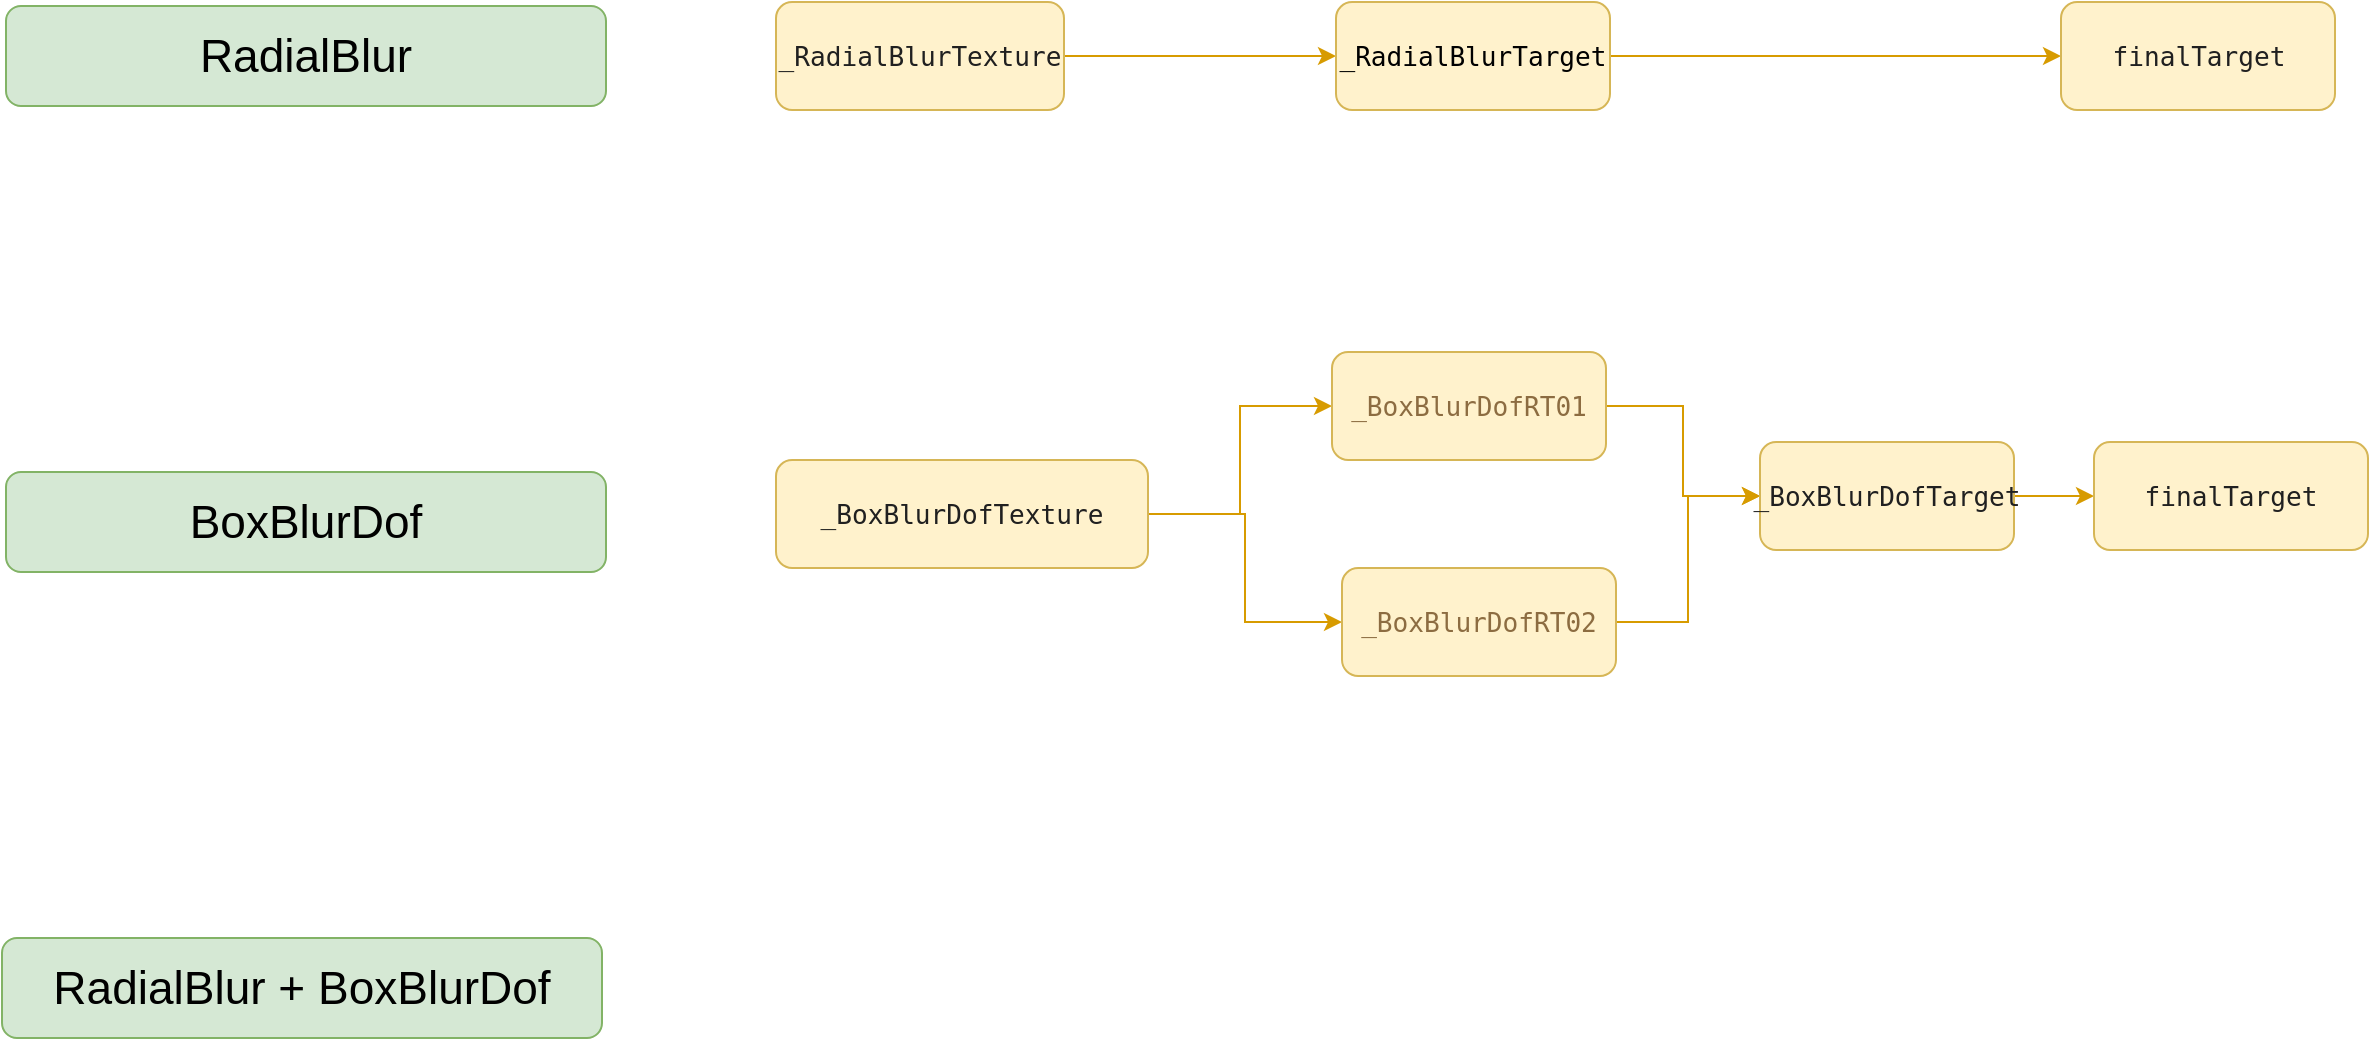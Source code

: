 <mxfile version="20.6.0" type="github">
  <diagram id="ROQpeATMPap4kOnLPtFG" name="第 1 页">
    <mxGraphModel dx="2899" dy="1082" grid="0" gridSize="10" guides="1" tooltips="1" connect="1" arrows="1" fold="1" page="0" pageScale="1" pageWidth="827" pageHeight="1169" math="0" shadow="0">
      <root>
        <mxCell id="0" />
        <mxCell id="1" parent="0" />
        <mxCell id="E92-nrNccd6m65gMIvb--3" value="&lt;font style=&quot;font-size: 23px;&quot;&gt;RadialBlur&lt;/font&gt;" style="rounded=1;whiteSpace=wrap;html=1;fillColor=#d5e8d4;strokeColor=#82b366;glass=0;sketch=0;shadow=0;flipV=1;" parent="1" vertex="1">
          <mxGeometry x="-1332" y="-9" width="300" height="50" as="geometry" />
        </mxCell>
        <mxCell id="E92-nrNccd6m65gMIvb--8" value="&lt;pre style=&quot;color: rgb(32, 32, 32); font-family: &amp;quot;JetBrains Mono&amp;quot;, monospace; font-size: 9.8pt;&quot;&gt;&lt;span style=&quot;color: rgb(0, 0, 0); font-family: Helvetica; font-size: 23px;&quot;&gt;BoxBlurDof&lt;/span&gt;&lt;br&gt;&lt;/pre&gt;" style="rounded=1;whiteSpace=wrap;html=1;fillColor=#d5e8d4;strokeColor=#82b366;glass=0;sketch=0;shadow=0;flipV=1;" parent="1" vertex="1">
          <mxGeometry x="-1332" y="224" width="300" height="50" as="geometry" />
        </mxCell>
        <mxCell id="YoJyYA68wJGh0S3YDtXZ-1" value="&lt;span style=&quot;font-size: 23px;&quot;&gt;RadialBlur +&amp;nbsp;&lt;/span&gt;&lt;span style=&quot;font-size: 23px; background-color: initial;&quot;&gt;BoxBlurDof&lt;/span&gt;&lt;span style=&quot;font-size: 23px;&quot;&gt;&lt;br&gt;&lt;/span&gt;" style="rounded=1;whiteSpace=wrap;html=1;fillColor=#d5e8d4;strokeColor=#82b366;glass=0;sketch=0;shadow=0;flipV=1;" parent="1" vertex="1">
          <mxGeometry x="-1334" y="457" width="300" height="50" as="geometry" />
        </mxCell>
        <mxCell id="6R4_YF4mNJZMCzkiA29h-5" value="" style="edgeStyle=orthogonalEdgeStyle;rounded=0;orthogonalLoop=1;jettySize=auto;html=1;fontColor=#000000;fillColor=#ffe6cc;strokeColor=#d79b00;" edge="1" parent="1" source="6R4_YF4mNJZMCzkiA29h-3" target="6R4_YF4mNJZMCzkiA29h-4">
          <mxGeometry relative="1" as="geometry" />
        </mxCell>
        <mxCell id="6R4_YF4mNJZMCzkiA29h-3" value="&lt;pre style=&quot;color: rgb(32, 32, 32); font-family: &amp;quot;JetBrains Mono&amp;quot;, monospace; font-size: 9.8pt;&quot;&gt;_RadialBlurTexture&lt;/pre&gt;" style="rounded=1;whiteSpace=wrap;html=1;fillColor=#fff2cc;strokeColor=#d6b656;glass=0;sketch=0;shadow=0;" vertex="1" parent="1">
          <mxGeometry x="-947" y="-11" width="144" height="54" as="geometry" />
        </mxCell>
        <mxCell id="6R4_YF4mNJZMCzkiA29h-19" style="edgeStyle=orthogonalEdgeStyle;orthogonalLoop=1;jettySize=auto;html=1;fontColor=#000000;rounded=0;fillColor=#ffe6cc;strokeColor=#d79b00;" edge="1" parent="1" source="6R4_YF4mNJZMCzkiA29h-4" target="6R4_YF4mNJZMCzkiA29h-16">
          <mxGeometry relative="1" as="geometry" />
        </mxCell>
        <mxCell id="6R4_YF4mNJZMCzkiA29h-4" value="&lt;pre style=&quot;font-family: &amp;quot;JetBrains Mono&amp;quot;, monospace; font-size: 9.8pt;&quot;&gt;_RadialBlurTarget&lt;/pre&gt;" style="rounded=1;whiteSpace=wrap;html=1;fillColor=#fff2cc;strokeColor=#d6b656;glass=0;sketch=0;shadow=0;" vertex="1" parent="1">
          <mxGeometry x="-667" y="-11" width="137" height="54" as="geometry" />
        </mxCell>
        <mxCell id="6R4_YF4mNJZMCzkiA29h-6" value="" style="edgeStyle=orthogonalEdgeStyle;rounded=0;orthogonalLoop=1;jettySize=auto;html=1;fontColor=#000000;fillColor=#ffe6cc;strokeColor=#d79b00;" edge="1" parent="1" source="6R4_YF4mNJZMCzkiA29h-7" target="6R4_YF4mNJZMCzkiA29h-8">
          <mxGeometry relative="1" as="geometry" />
        </mxCell>
        <mxCell id="6R4_YF4mNJZMCzkiA29h-11" style="edgeStyle=orthogonalEdgeStyle;rounded=0;orthogonalLoop=1;jettySize=auto;html=1;entryX=0;entryY=0.5;entryDx=0;entryDy=0;fontColor=#000000;fillColor=#ffe6cc;strokeColor=#d79b00;" edge="1" parent="1" source="6R4_YF4mNJZMCzkiA29h-7" target="6R4_YF4mNJZMCzkiA29h-9">
          <mxGeometry relative="1" as="geometry" />
        </mxCell>
        <mxCell id="6R4_YF4mNJZMCzkiA29h-7" value="&lt;pre style=&quot;color: rgb(32, 32, 32); font-family: &amp;quot;JetBrains Mono&amp;quot;, monospace; font-size: 9.8pt;&quot;&gt;&lt;pre style=&quot;font-family: &amp;quot;JetBrains Mono&amp;quot;, monospace; font-size: 9.8pt;&quot;&gt;_BoxBlurDofTexture&lt;/pre&gt;&lt;/pre&gt;" style="rounded=1;whiteSpace=wrap;html=1;fillColor=#fff2cc;strokeColor=#d6b656;glass=0;sketch=0;shadow=0;" vertex="1" parent="1">
          <mxGeometry x="-947" y="218" width="186" height="54" as="geometry" />
        </mxCell>
        <mxCell id="6R4_YF4mNJZMCzkiA29h-13" style="edgeStyle=orthogonalEdgeStyle;rounded=0;orthogonalLoop=1;jettySize=auto;html=1;fontColor=#000000;fillColor=#ffe6cc;strokeColor=#d79b00;" edge="1" parent="1" source="6R4_YF4mNJZMCzkiA29h-8" target="6R4_YF4mNJZMCzkiA29h-12">
          <mxGeometry relative="1" as="geometry" />
        </mxCell>
        <mxCell id="6R4_YF4mNJZMCzkiA29h-8" value="&lt;pre style=&quot;font-family: &amp;quot;JetBrains Mono&amp;quot;, monospace; font-size: 9.8pt;&quot;&gt;&lt;pre style=&quot;color: rgb(32, 32, 32); font-family: &amp;quot;JetBrains Mono&amp;quot;, monospace; font-size: 9.8pt;&quot;&gt;&lt;span style=&quot;color:#8c6c41;&quot;&gt;_BoxBlurDofRT01&lt;/span&gt;&lt;/pre&gt;&lt;/pre&gt;" style="rounded=1;whiteSpace=wrap;html=1;fillColor=#fff2cc;strokeColor=#d6b656;glass=0;sketch=0;shadow=0;" vertex="1" parent="1">
          <mxGeometry x="-669" y="164" width="137" height="54" as="geometry" />
        </mxCell>
        <mxCell id="6R4_YF4mNJZMCzkiA29h-14" style="edgeStyle=orthogonalEdgeStyle;rounded=0;orthogonalLoop=1;jettySize=auto;html=1;entryX=0;entryY=0.5;entryDx=0;entryDy=0;fontColor=#000000;fillColor=#ffe6cc;strokeColor=#d79b00;" edge="1" parent="1" source="6R4_YF4mNJZMCzkiA29h-9" target="6R4_YF4mNJZMCzkiA29h-12">
          <mxGeometry relative="1" as="geometry" />
        </mxCell>
        <mxCell id="6R4_YF4mNJZMCzkiA29h-9" value="&lt;pre style=&quot;font-family: &amp;quot;JetBrains Mono&amp;quot;, monospace; font-size: 9.8pt;&quot;&gt;&lt;pre style=&quot;color: rgb(32, 32, 32); font-family: &amp;quot;JetBrains Mono&amp;quot;, monospace; font-size: 9.8pt;&quot;&gt;&lt;span style=&quot;color:#8c6c41;&quot;&gt;_BoxBlurDofRT02&lt;/span&gt;&lt;/pre&gt;&lt;/pre&gt;" style="rounded=1;whiteSpace=wrap;html=1;fillColor=#fff2cc;strokeColor=#d6b656;glass=0;sketch=0;shadow=0;" vertex="1" parent="1">
          <mxGeometry x="-664" y="272" width="137" height="54" as="geometry" />
        </mxCell>
        <mxCell id="6R4_YF4mNJZMCzkiA29h-21" style="edgeStyle=orthogonalEdgeStyle;rounded=0;orthogonalLoop=1;jettySize=auto;html=1;entryX=0;entryY=0.5;entryDx=0;entryDy=0;fontColor=#000000;fillColor=#ffe6cc;strokeColor=#d79b00;" edge="1" parent="1" source="6R4_YF4mNJZMCzkiA29h-12" target="6R4_YF4mNJZMCzkiA29h-20">
          <mxGeometry relative="1" as="geometry" />
        </mxCell>
        <mxCell id="6R4_YF4mNJZMCzkiA29h-12" value="&lt;pre style=&quot;color: rgb(32, 32, 32); font-family: &amp;quot;JetBrains Mono&amp;quot;, monospace; font-size: 9.8pt;&quot;&gt;&lt;pre style=&quot;font-size: 9.8pt; font-family: &amp;quot;JetBrains Mono&amp;quot;, monospace;&quot;&gt;_BoxBlurDofTarget&lt;/pre&gt;&lt;/pre&gt;" style="rounded=1;whiteSpace=wrap;html=1;fillColor=#fff2cc;strokeColor=#d6b656;glass=0;sketch=0;shadow=0;" vertex="1" parent="1">
          <mxGeometry x="-455" y="209" width="127" height="54" as="geometry" />
        </mxCell>
        <mxCell id="6R4_YF4mNJZMCzkiA29h-16" value="&lt;pre style=&quot;font-family: &amp;quot;JetBrains Mono&amp;quot;, monospace; font-size: 9.8pt;&quot;&gt;&lt;pre style=&quot;text-align: left; color: rgb(32, 32, 32); font-family: &amp;quot;JetBrains Mono&amp;quot;, monospace; font-size: 9.8pt;&quot;&gt;finalTarget&lt;/pre&gt;&lt;/pre&gt;" style="rounded=1;whiteSpace=wrap;html=1;fillColor=#fff2cc;strokeColor=#d6b656;glass=0;sketch=0;shadow=0;" vertex="1" parent="1">
          <mxGeometry x="-304.5" y="-11" width="137" height="54" as="geometry" />
        </mxCell>
        <mxCell id="6R4_YF4mNJZMCzkiA29h-20" value="&lt;pre style=&quot;font-family: &amp;quot;JetBrains Mono&amp;quot;, monospace; font-size: 9.8pt;&quot;&gt;&lt;pre style=&quot;text-align: left; color: rgb(32, 32, 32); font-family: &amp;quot;JetBrains Mono&amp;quot;, monospace; font-size: 9.8pt;&quot;&gt;finalTarget&lt;/pre&gt;&lt;/pre&gt;" style="rounded=1;whiteSpace=wrap;html=1;fillColor=#fff2cc;strokeColor=#d6b656;glass=0;sketch=0;shadow=0;" vertex="1" parent="1">
          <mxGeometry x="-288" y="209" width="137" height="54" as="geometry" />
        </mxCell>
      </root>
    </mxGraphModel>
  </diagram>
</mxfile>
